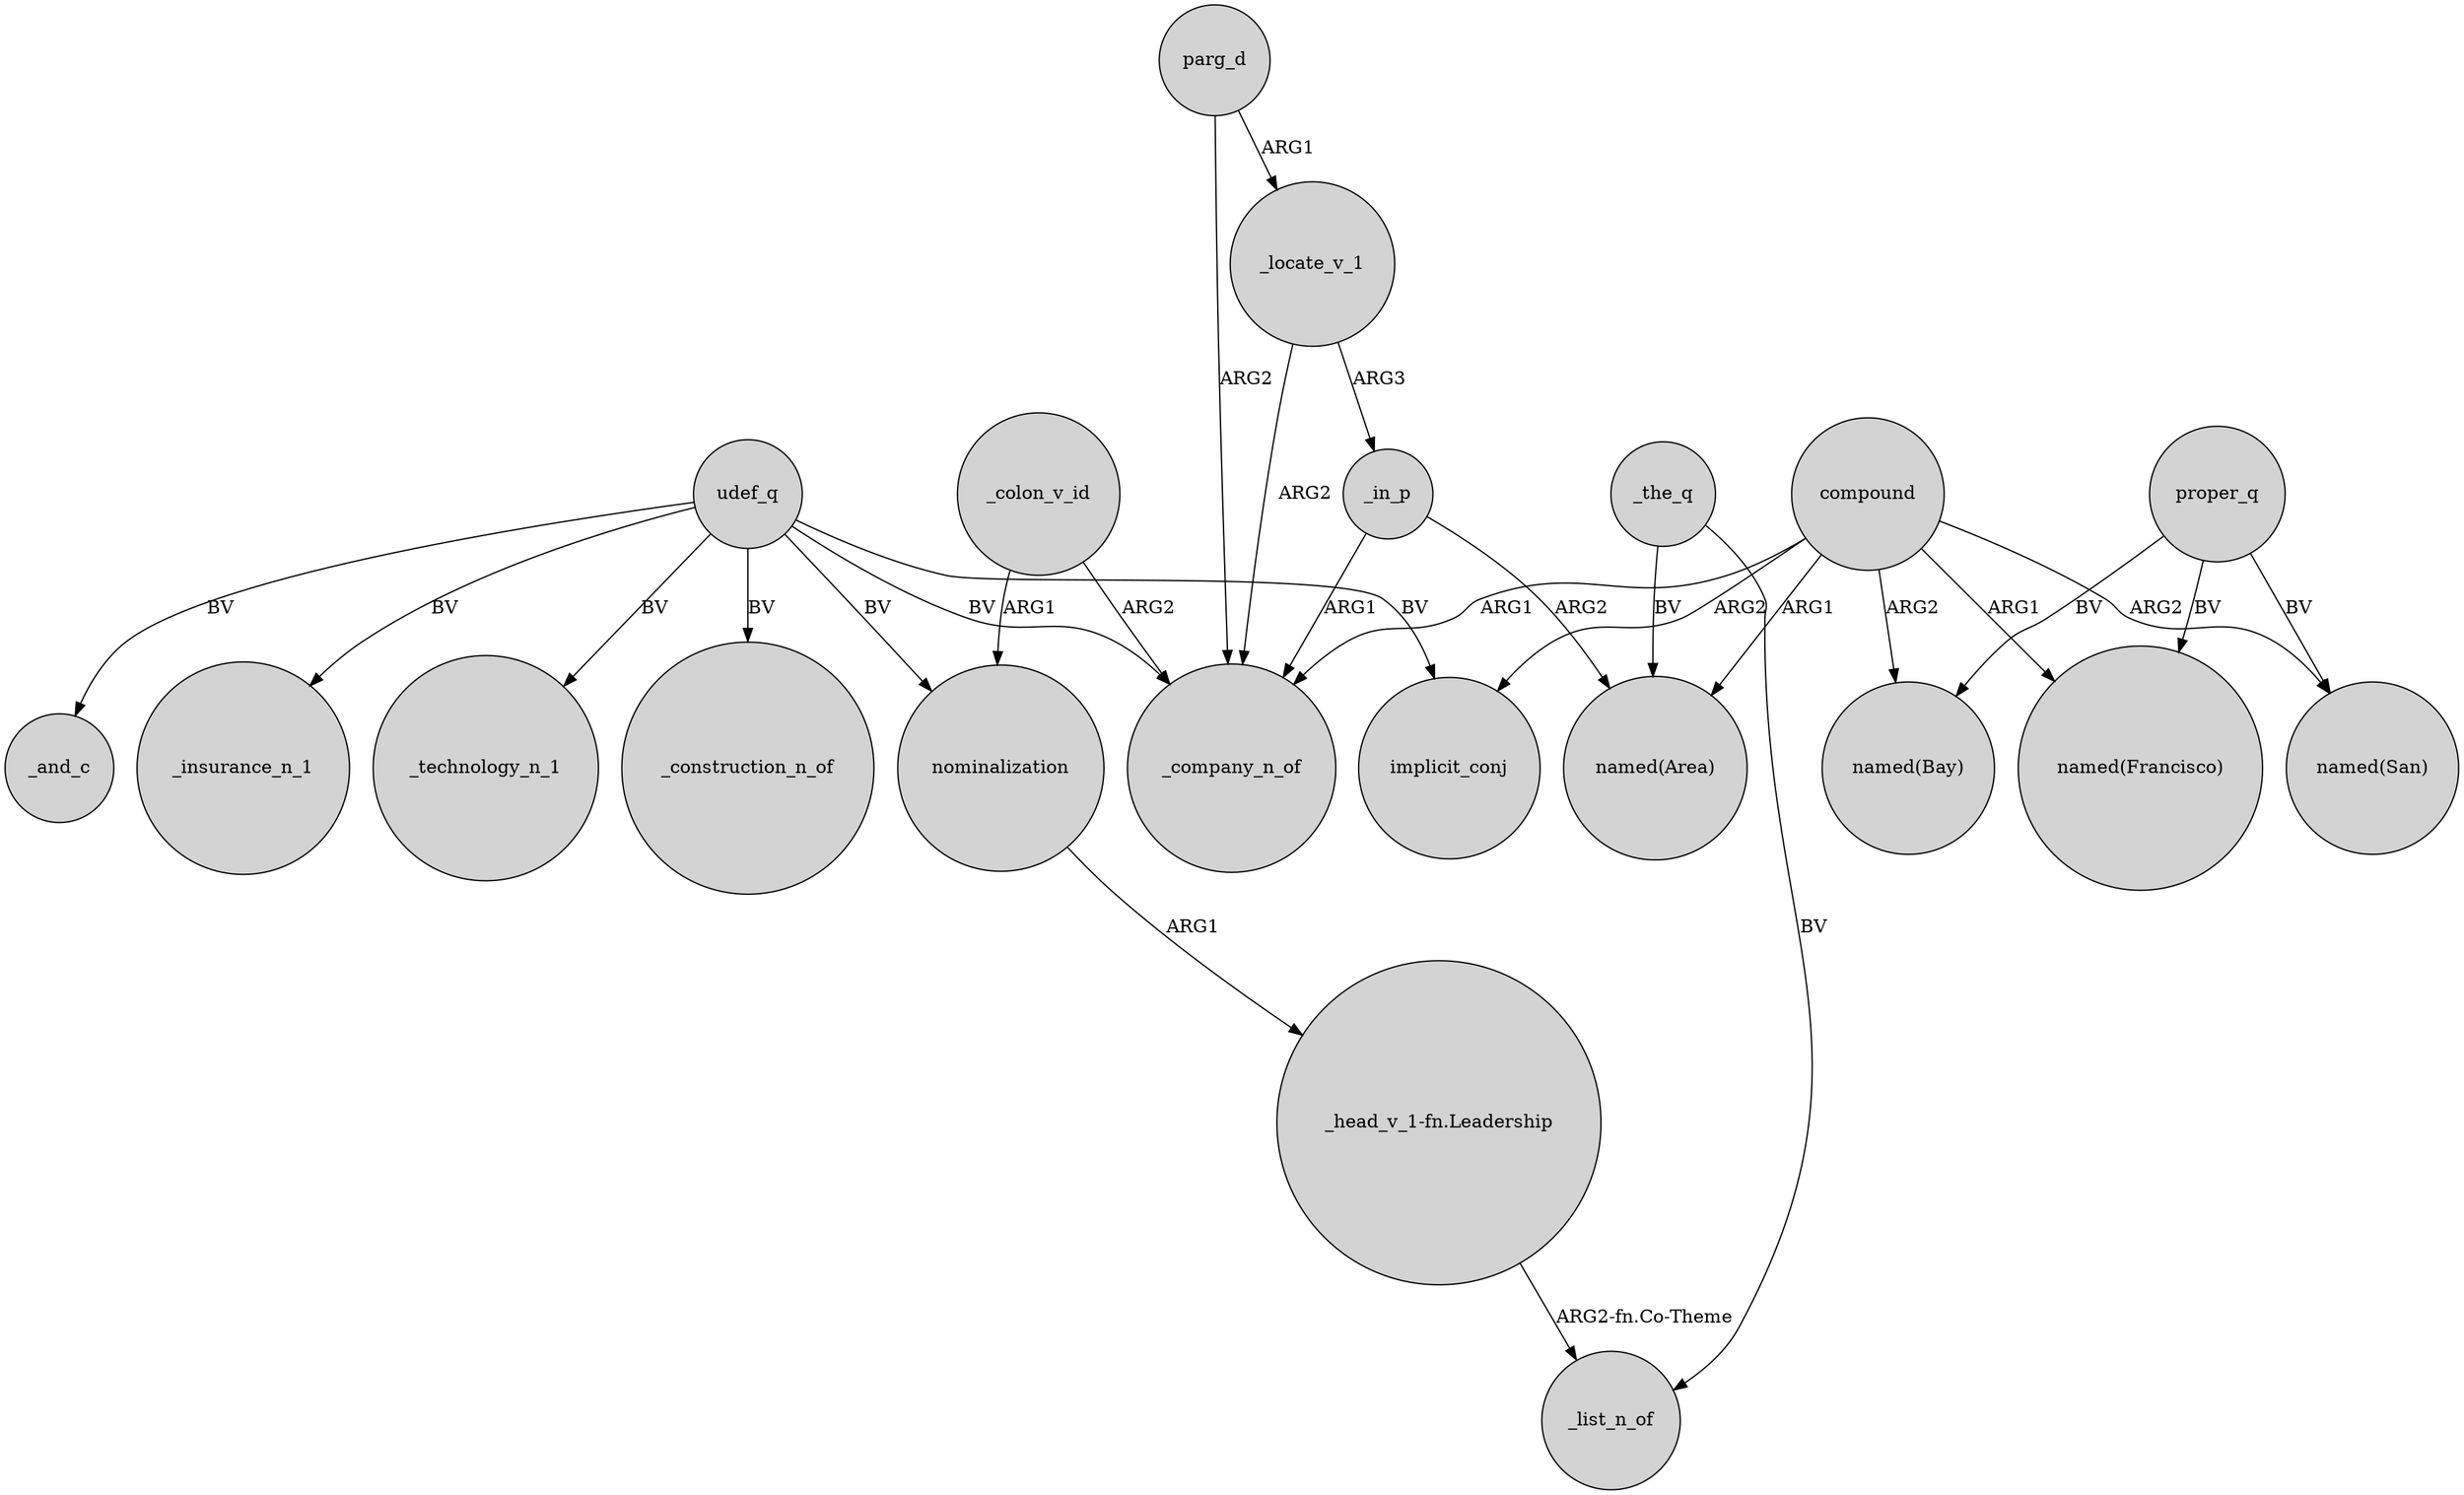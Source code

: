 digraph {
	node [shape=circle style=filled]
	nominalization -> "_head_v_1-fn.Leadership" [label=ARG1]
	compound -> implicit_conj [label=ARG2]
	_the_q -> "named(Area)" [label=BV]
	proper_q -> "named(Bay)" [label=BV]
	proper_q -> "named(Francisco)" [label=BV]
	compound -> "named(San)" [label=ARG2]
	udef_q -> _insurance_n_1 [label=BV]
	_locate_v_1 -> _in_p [label=ARG3]
	_colon_v_id -> _company_n_of [label=ARG2]
	udef_q -> implicit_conj [label=BV]
	parg_d -> _locate_v_1 [label=ARG1]
	compound -> _company_n_of [label=ARG1]
	parg_d -> _company_n_of [label=ARG2]
	compound -> "named(Area)" [label=ARG1]
	compound -> "named(Francisco)" [label=ARG1]
	_in_p -> "named(Area)" [label=ARG2]
	udef_q -> nominalization [label=BV]
	_locate_v_1 -> _company_n_of [label=ARG2]
	udef_q -> _technology_n_1 [label=BV]
	compound -> "named(Bay)" [label=ARG2]
	_the_q -> _list_n_of [label=BV]
	"_head_v_1-fn.Leadership" -> _list_n_of [label="ARG2-fn.Co-Theme"]
	proper_q -> "named(San)" [label=BV]
	_colon_v_id -> nominalization [label=ARG1]
	udef_q -> _company_n_of [label=BV]
	udef_q -> _construction_n_of [label=BV]
	udef_q -> _and_c [label=BV]
	_in_p -> _company_n_of [label=ARG1]
}
